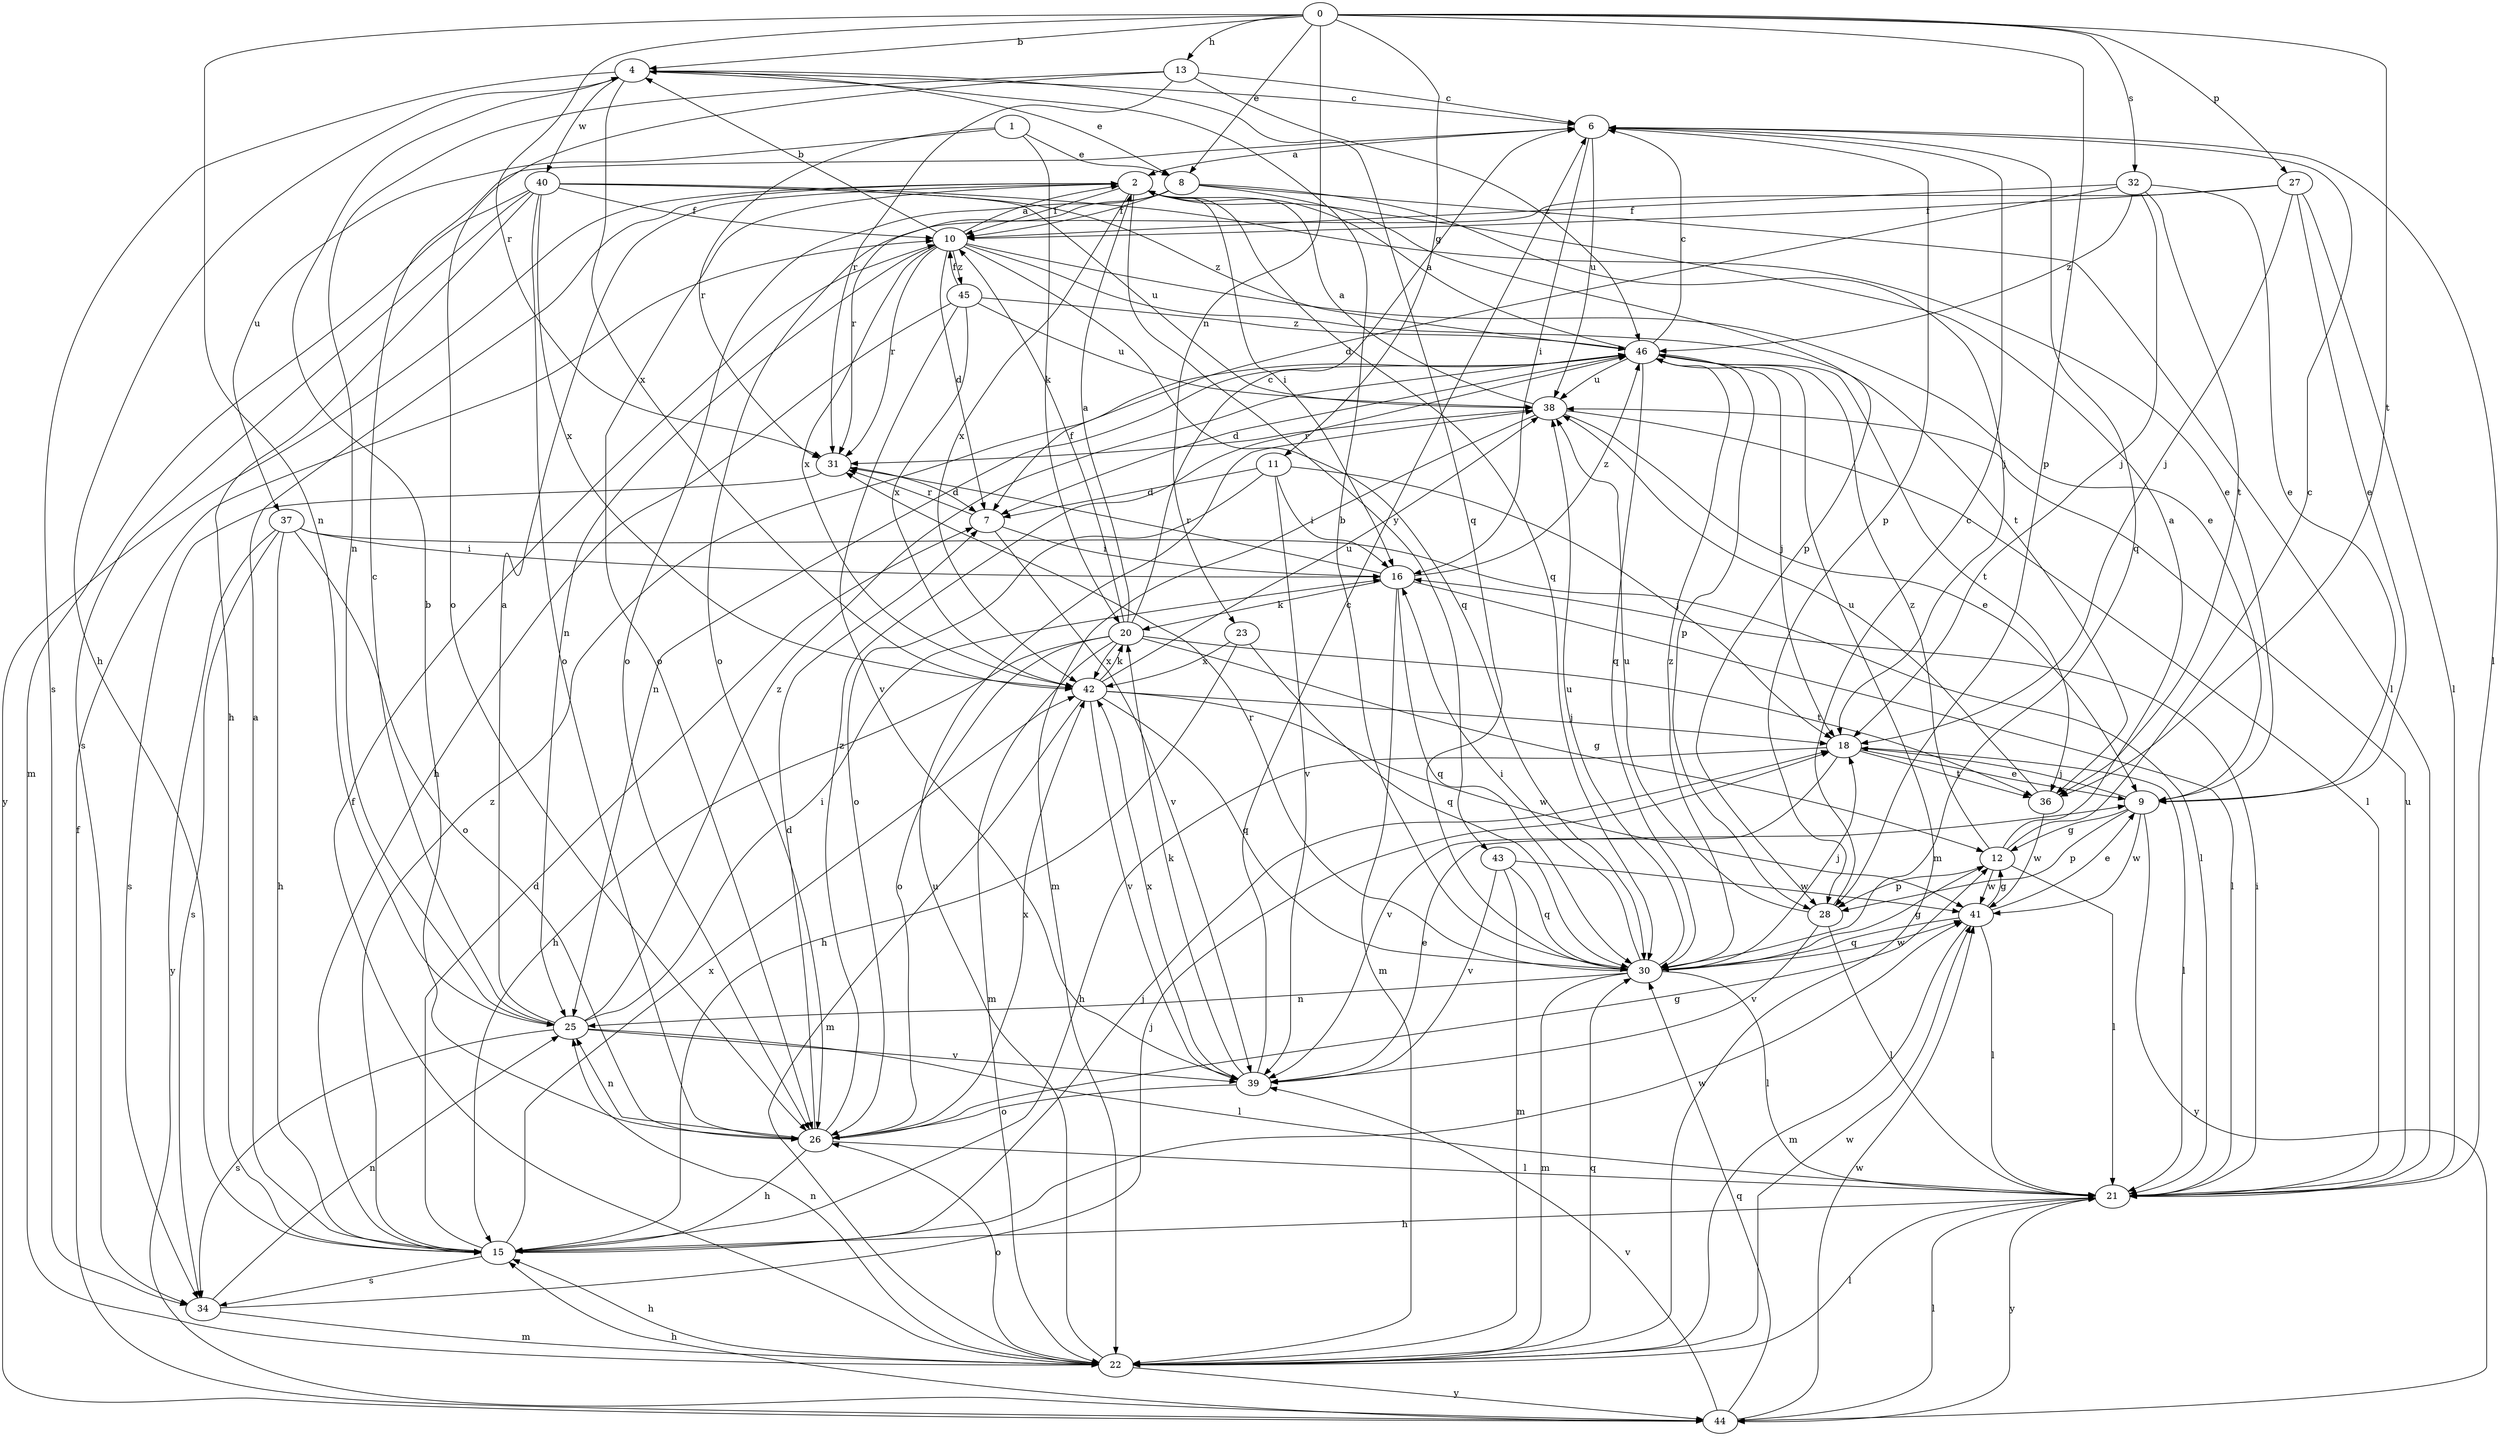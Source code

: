strict digraph  {
0;
1;
2;
4;
6;
7;
8;
9;
10;
11;
12;
13;
15;
16;
18;
20;
21;
22;
23;
25;
26;
27;
28;
30;
31;
32;
34;
36;
37;
38;
39;
40;
41;
42;
43;
44;
45;
46;
0 -> 4  [label=b];
0 -> 8  [label=e];
0 -> 11  [label=g];
0 -> 13  [label=h];
0 -> 23  [label=n];
0 -> 25  [label=n];
0 -> 27  [label=p];
0 -> 28  [label=p];
0 -> 31  [label=r];
0 -> 32  [label=s];
0 -> 36  [label=t];
1 -> 8  [label=e];
1 -> 20  [label=k];
1 -> 31  [label=r];
1 -> 37  [label=u];
2 -> 10  [label=f];
2 -> 16  [label=i];
2 -> 26  [label=o];
2 -> 30  [label=q];
2 -> 42  [label=x];
2 -> 43  [label=y];
2 -> 44  [label=y];
4 -> 6  [label=c];
4 -> 8  [label=e];
4 -> 15  [label=h];
4 -> 30  [label=q];
4 -> 34  [label=s];
4 -> 40  [label=w];
4 -> 42  [label=x];
6 -> 2  [label=a];
6 -> 16  [label=i];
6 -> 21  [label=l];
6 -> 28  [label=p];
6 -> 30  [label=q];
6 -> 38  [label=u];
7 -> 16  [label=i];
7 -> 31  [label=r];
7 -> 39  [label=v];
8 -> 10  [label=f];
8 -> 18  [label=j];
8 -> 21  [label=l];
8 -> 26  [label=o];
8 -> 28  [label=p];
8 -> 31  [label=r];
9 -> 12  [label=g];
9 -> 18  [label=j];
9 -> 28  [label=p];
9 -> 41  [label=w];
9 -> 44  [label=y];
10 -> 2  [label=a];
10 -> 4  [label=b];
10 -> 7  [label=d];
10 -> 9  [label=e];
10 -> 25  [label=n];
10 -> 30  [label=q];
10 -> 31  [label=r];
10 -> 36  [label=t];
10 -> 42  [label=x];
10 -> 45  [label=z];
11 -> 7  [label=d];
11 -> 16  [label=i];
11 -> 18  [label=j];
11 -> 26  [label=o];
11 -> 39  [label=v];
12 -> 2  [label=a];
12 -> 6  [label=c];
12 -> 21  [label=l];
12 -> 28  [label=p];
12 -> 41  [label=w];
12 -> 46  [label=z];
13 -> 6  [label=c];
13 -> 25  [label=n];
13 -> 26  [label=o];
13 -> 31  [label=r];
13 -> 46  [label=z];
15 -> 2  [label=a];
15 -> 7  [label=d];
15 -> 18  [label=j];
15 -> 34  [label=s];
15 -> 41  [label=w];
15 -> 42  [label=x];
15 -> 46  [label=z];
16 -> 20  [label=k];
16 -> 21  [label=l];
16 -> 22  [label=m];
16 -> 30  [label=q];
16 -> 31  [label=r];
16 -> 46  [label=z];
18 -> 9  [label=e];
18 -> 15  [label=h];
18 -> 21  [label=l];
18 -> 36  [label=t];
18 -> 39  [label=v];
20 -> 2  [label=a];
20 -> 6  [label=c];
20 -> 10  [label=f];
20 -> 12  [label=g];
20 -> 15  [label=h];
20 -> 22  [label=m];
20 -> 26  [label=o];
20 -> 36  [label=t];
20 -> 42  [label=x];
21 -> 15  [label=h];
21 -> 16  [label=i];
21 -> 38  [label=u];
21 -> 44  [label=y];
22 -> 10  [label=f];
22 -> 15  [label=h];
22 -> 21  [label=l];
22 -> 25  [label=n];
22 -> 26  [label=o];
22 -> 30  [label=q];
22 -> 38  [label=u];
22 -> 41  [label=w];
22 -> 44  [label=y];
23 -> 15  [label=h];
23 -> 30  [label=q];
23 -> 42  [label=x];
25 -> 2  [label=a];
25 -> 6  [label=c];
25 -> 16  [label=i];
25 -> 21  [label=l];
25 -> 34  [label=s];
25 -> 39  [label=v];
25 -> 46  [label=z];
26 -> 4  [label=b];
26 -> 7  [label=d];
26 -> 12  [label=g];
26 -> 15  [label=h];
26 -> 21  [label=l];
26 -> 25  [label=n];
26 -> 42  [label=x];
26 -> 46  [label=z];
27 -> 9  [label=e];
27 -> 10  [label=f];
27 -> 18  [label=j];
27 -> 21  [label=l];
27 -> 26  [label=o];
28 -> 6  [label=c];
28 -> 21  [label=l];
28 -> 38  [label=u];
28 -> 39  [label=v];
30 -> 4  [label=b];
30 -> 12  [label=g];
30 -> 16  [label=i];
30 -> 18  [label=j];
30 -> 21  [label=l];
30 -> 22  [label=m];
30 -> 25  [label=n];
30 -> 31  [label=r];
30 -> 38  [label=u];
30 -> 41  [label=w];
30 -> 46  [label=z];
31 -> 7  [label=d];
31 -> 34  [label=s];
32 -> 7  [label=d];
32 -> 9  [label=e];
32 -> 10  [label=f];
32 -> 18  [label=j];
32 -> 36  [label=t];
32 -> 46  [label=z];
34 -> 18  [label=j];
34 -> 22  [label=m];
34 -> 25  [label=n];
36 -> 38  [label=u];
36 -> 41  [label=w];
37 -> 15  [label=h];
37 -> 16  [label=i];
37 -> 21  [label=l];
37 -> 26  [label=o];
37 -> 34  [label=s];
37 -> 44  [label=y];
38 -> 2  [label=a];
38 -> 9  [label=e];
38 -> 21  [label=l];
38 -> 22  [label=m];
38 -> 31  [label=r];
39 -> 6  [label=c];
39 -> 9  [label=e];
39 -> 20  [label=k];
39 -> 26  [label=o];
39 -> 42  [label=x];
40 -> 9  [label=e];
40 -> 10  [label=f];
40 -> 15  [label=h];
40 -> 22  [label=m];
40 -> 26  [label=o];
40 -> 34  [label=s];
40 -> 38  [label=u];
40 -> 42  [label=x];
40 -> 46  [label=z];
41 -> 9  [label=e];
41 -> 12  [label=g];
41 -> 21  [label=l];
41 -> 22  [label=m];
41 -> 30  [label=q];
42 -> 18  [label=j];
42 -> 20  [label=k];
42 -> 22  [label=m];
42 -> 30  [label=q];
42 -> 38  [label=u];
42 -> 39  [label=v];
42 -> 41  [label=w];
43 -> 22  [label=m];
43 -> 30  [label=q];
43 -> 39  [label=v];
43 -> 41  [label=w];
44 -> 10  [label=f];
44 -> 15  [label=h];
44 -> 21  [label=l];
44 -> 30  [label=q];
44 -> 39  [label=v];
44 -> 41  [label=w];
45 -> 10  [label=f];
45 -> 15  [label=h];
45 -> 38  [label=u];
45 -> 39  [label=v];
45 -> 42  [label=x];
45 -> 46  [label=z];
46 -> 2  [label=a];
46 -> 6  [label=c];
46 -> 7  [label=d];
46 -> 18  [label=j];
46 -> 22  [label=m];
46 -> 25  [label=n];
46 -> 28  [label=p];
46 -> 30  [label=q];
46 -> 36  [label=t];
46 -> 38  [label=u];
}
